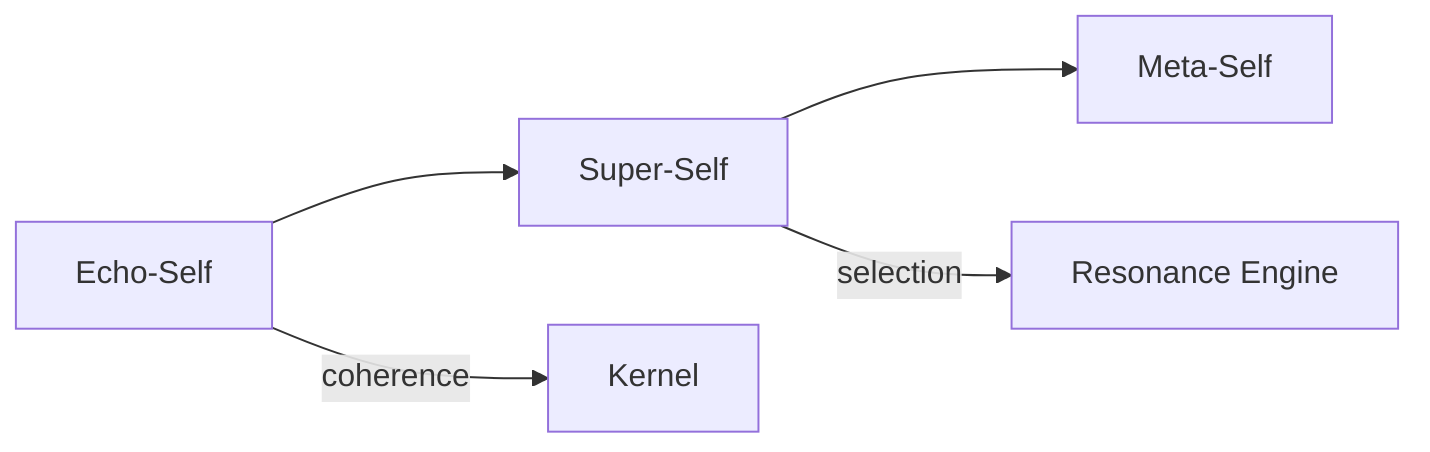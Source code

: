 flowchart LR; Echo[Echo-Self]-->Super[Super-Self]-->Meta[Meta-Self]; Echo-->|coherence|Kernel[Kernel]; Super-->|selection|Resonance[Resonance Engine];